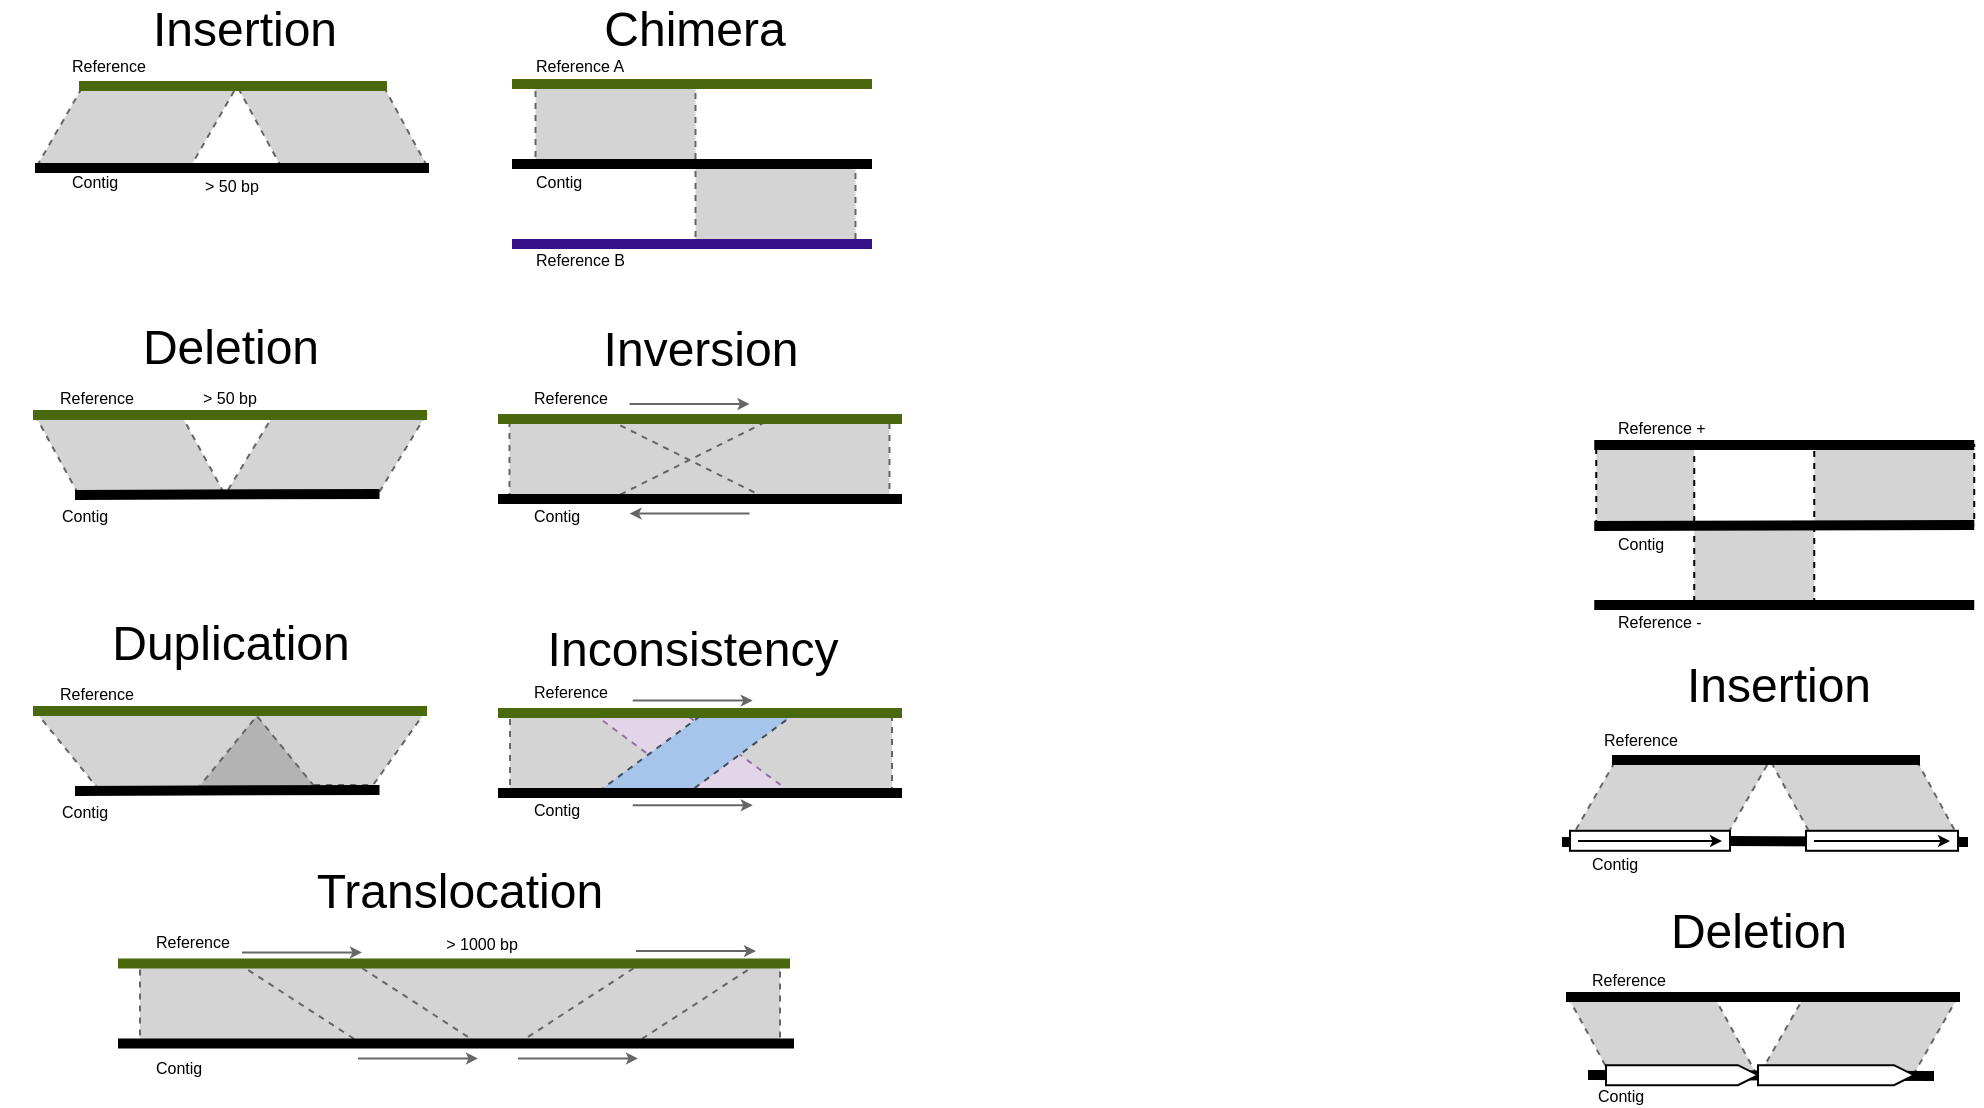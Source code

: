 <mxfile version="14.6.13" type="github">
  <diagram id="he2Oa29YfT0aPHqa_ObK" name="Page-1">
    <mxGraphModel dx="981" dy="528" grid="0" gridSize="10" guides="1" tooltips="1" connect="1" arrows="1" fold="1" page="1" pageScale="1" pageWidth="827" pageHeight="1169" math="0" shadow="0">
      <root>
        <mxCell id="0" />
        <mxCell id="1" parent="0" />
        <mxCell id="wiGD63AvM6oCa6fRVpSF-25" value="" style="shape=parallelogram;html=1;strokeWidth=1;perimeter=parallelogramPerimeter;whiteSpace=wrap;rounded=0;arcSize=12;size=0.23;direction=west;flipV=1;strokeColor=#666666;fontColor=#333333;dashed=1;fillColor=#D4D4D4;rotation=-180;" parent="1" vertex="1">
          <mxGeometry x="848" y="543.48" width="95" height="40" as="geometry" />
        </mxCell>
        <mxCell id="wiGD63AvM6oCa6fRVpSF-24" value="" style="shape=parallelogram;html=1;strokeWidth=1;perimeter=parallelogramPerimeter;whiteSpace=wrap;rounded=0;arcSize=12;size=0.23;dashed=1;strokeColor=#666666;fontColor=#333333;fillColor=#D4D4D4;rotation=-180;" parent="1" vertex="1">
          <mxGeometry x="943" y="543.48" width="100" height="40" as="geometry" />
        </mxCell>
        <mxCell id="wiGD63AvM6oCa6fRVpSF-46" value="" style="endArrow=none;html=1;strokeWidth=5;endFill=0;startArrow=none;startFill=0;" parent="1" edge="1">
          <mxGeometry width="50" height="50" relative="1" as="geometry">
            <mxPoint x="858" y="582.5" as="sourcePoint" />
            <mxPoint x="1031" y="583" as="targetPoint" />
          </mxGeometry>
        </mxCell>
        <mxCell id="wiGD63AvM6oCa6fRVpSF-18" value="" style="shape=parallelogram;html=1;strokeWidth=1;perimeter=parallelogramPerimeter;whiteSpace=wrap;rounded=0;arcSize=12;size=0.23;direction=west;flipV=1;strokeColor=#666666;fontColor=#333333;dashed=1;fillColor=#D4D4D4;" parent="1" vertex="1">
          <mxGeometry x="949" y="425" width="95" height="40" as="geometry" />
        </mxCell>
        <mxCell id="wiGD63AvM6oCa6fRVpSF-17" value="" style="shape=parallelogram;html=1;strokeWidth=1;perimeter=parallelogramPerimeter;whiteSpace=wrap;rounded=0;arcSize=12;size=0.23;dashed=1;strokeColor=#666666;fontColor=#333333;fillColor=#D4D4D4;" parent="1" vertex="1">
          <mxGeometry x="849" y="425" width="100" height="40" as="geometry" />
        </mxCell>
        <mxCell id="wiGD63AvM6oCa6fRVpSF-45" value="" style="endArrow=none;html=1;strokeWidth=5;endFill=0;startArrow=none;startFill=0;" parent="1" source="wiGD63AvM6oCa6fRVpSF-47" edge="1">
          <mxGeometry width="50" height="50" relative="1" as="geometry">
            <mxPoint x="845" y="466" as="sourcePoint" />
            <mxPoint x="1048" y="466" as="targetPoint" />
          </mxGeometry>
        </mxCell>
        <mxCell id="VFNK4dtrWuoo22k0zwRy-71" value="" style="rounded=0;whiteSpace=wrap;html=1;dashed=1;fontSize=8;strokeWidth=1;fillColor=#D4D4D4;align=left;" parent="1" vertex="1">
          <mxGeometry x="971.12" y="267.52" width="80" height="40" as="geometry" />
        </mxCell>
        <mxCell id="VFNK4dtrWuoo22k0zwRy-52" value="" style="rounded=0;whiteSpace=wrap;html=1;dashed=1;fontSize=8;strokeWidth=1;fillColor=#D4D4D4;align=left;strokeColor=#666666;" parent="1" vertex="1">
          <mxGeometry x="411.75" y="127.48" width="80" height="40" as="geometry" />
        </mxCell>
        <mxCell id="VFNK4dtrWuoo22k0zwRy-51" value="" style="rounded=0;whiteSpace=wrap;html=1;dashed=1;fontSize=8;strokeWidth=1;fillColor=#D4D4D4;align=left;strokeColor=#666666;" parent="1" vertex="1">
          <mxGeometry x="331.75" y="87.48" width="80" height="40" as="geometry" />
        </mxCell>
        <mxCell id="VFNK4dtrWuoo22k0zwRy-49" value="&lt;font style=&quot;font-size: 24px&quot;&gt;Chimera&lt;/font&gt;" style="text;html=1;strokeColor=none;fillColor=none;align=center;verticalAlign=middle;whiteSpace=wrap;rounded=0;" parent="1" vertex="1">
          <mxGeometry x="350" y="50" width="122.5" height="20" as="geometry" />
        </mxCell>
        <mxCell id="VFNK4dtrWuoo22k0zwRy-50" value="" style="endArrow=none;html=1;strokeWidth=5;endFill=0;startArrow=none;startFill=0;" parent="1" edge="1">
          <mxGeometry width="50" height="50" relative="1" as="geometry">
            <mxPoint x="320" y="127" as="sourcePoint" />
            <mxPoint x="500" y="127" as="targetPoint" />
          </mxGeometry>
        </mxCell>
        <mxCell id="VFNK4dtrWuoo22k0zwRy-53" value="" style="endArrow=none;html=1;strokeWidth=5;endFill=0;startArrow=none;startFill=0;targetPerimeterSpacing=1;rounded=1;strokeColor=#4A690C;" parent="1" edge="1">
          <mxGeometry width="50" height="50" relative="1" as="geometry">
            <mxPoint x="320" y="87" as="sourcePoint" />
            <mxPoint x="500" y="87" as="targetPoint" />
          </mxGeometry>
        </mxCell>
        <mxCell id="VFNK4dtrWuoo22k0zwRy-54" value="" style="endArrow=none;html=1;strokeWidth=5;endFill=0;startArrow=none;startFill=0;targetPerimeterSpacing=1;rounded=1;strokeColor=#38108A;" parent="1" edge="1">
          <mxGeometry width="50" height="50" relative="1" as="geometry">
            <mxPoint x="320" y="167" as="sourcePoint" />
            <mxPoint x="500" y="167" as="targetPoint" />
          </mxGeometry>
        </mxCell>
        <mxCell id="VFNK4dtrWuoo22k0zwRy-66" value="" style="rounded=0;whiteSpace=wrap;html=1;dashed=1;fontSize=8;strokeWidth=1;fillColor=#D4D4D4;align=left;" parent="1" vertex="1">
          <mxGeometry x="911.12" y="308" width="60" height="40" as="geometry" />
        </mxCell>
        <mxCell id="VFNK4dtrWuoo22k0zwRy-67" value="" style="rounded=0;whiteSpace=wrap;html=1;dashed=1;fontSize=8;strokeWidth=1;fillColor=#D4D4D4;align=left;" parent="1" vertex="1">
          <mxGeometry x="862.12" y="268" width="49" height="40" as="geometry" />
        </mxCell>
        <mxCell id="VFNK4dtrWuoo22k0zwRy-68" value="" style="endArrow=none;html=1;strokeWidth=5;endFill=0;startArrow=none;startFill=0;" parent="1" edge="1">
          <mxGeometry width="50" height="50" relative="1" as="geometry">
            <mxPoint x="861.12" y="308.0" as="sourcePoint" />
            <mxPoint x="1051.12" y="307.52" as="targetPoint" />
          </mxGeometry>
        </mxCell>
        <mxCell id="VFNK4dtrWuoo22k0zwRy-69" value="" style="endArrow=none;html=1;strokeWidth=5;endFill=0;startArrow=none;startFill=0;targetPerimeterSpacing=1;rounded=1;" parent="1" edge="1">
          <mxGeometry width="50" height="50" relative="1" as="geometry">
            <mxPoint x="861.12" y="267.52" as="sourcePoint" />
            <mxPoint x="1051.12" y="267.52" as="targetPoint" />
          </mxGeometry>
        </mxCell>
        <mxCell id="VFNK4dtrWuoo22k0zwRy-70" value="" style="endArrow=none;html=1;strokeWidth=5;endFill=0;startArrow=none;startFill=0;targetPerimeterSpacing=1;rounded=1;" parent="1" edge="1">
          <mxGeometry width="50" height="50" relative="1" as="geometry">
            <mxPoint x="861.12" y="347.52" as="sourcePoint" />
            <mxPoint x="1051.12" y="347.52" as="targetPoint" />
          </mxGeometry>
        </mxCell>
        <mxCell id="wiGD63AvM6oCa6fRVpSF-1" value="Contig" style="text;html=1;strokeColor=none;fillColor=none;align=left;verticalAlign=middle;whiteSpace=wrap;rounded=0;dashed=1;fontSize=8;" parent="1" vertex="1">
          <mxGeometry x="330" y="131" width="33.75" height="10" as="geometry" />
        </mxCell>
        <mxCell id="wiGD63AvM6oCa6fRVpSF-2" value="Reference A" style="text;html=1;strokeColor=none;fillColor=none;align=left;verticalAlign=middle;whiteSpace=wrap;rounded=0;dashed=1;fontSize=8;" parent="1" vertex="1">
          <mxGeometry x="330" y="73" width="57.5" height="10" as="geometry" />
        </mxCell>
        <mxCell id="wiGD63AvM6oCa6fRVpSF-3" value="Reference B" style="text;html=1;strokeColor=none;fillColor=none;align=left;verticalAlign=middle;whiteSpace=wrap;rounded=0;dashed=1;fontSize=8;" parent="1" vertex="1">
          <mxGeometry x="330" y="170.0" width="57.5" height="10" as="geometry" />
        </mxCell>
        <mxCell id="wiGD63AvM6oCa6fRVpSF-4" value="Reference +" style="text;html=1;strokeColor=none;fillColor=none;align=left;verticalAlign=middle;whiteSpace=wrap;rounded=0;dashed=1;fontSize=8;" parent="1" vertex="1">
          <mxGeometry x="871.12" y="254.48" width="57.5" height="10" as="geometry" />
        </mxCell>
        <mxCell id="wiGD63AvM6oCa6fRVpSF-5" value="Reference -" style="text;html=1;strokeColor=none;fillColor=none;align=left;verticalAlign=middle;whiteSpace=wrap;rounded=0;dashed=1;fontSize=8;" parent="1" vertex="1">
          <mxGeometry x="871.12" y="350.52" width="57.5" height="10" as="geometry" />
        </mxCell>
        <mxCell id="wiGD63AvM6oCa6fRVpSF-6" value="Contig" style="text;html=1;strokeColor=none;fillColor=none;align=left;verticalAlign=middle;whiteSpace=wrap;rounded=0;dashed=1;fontSize=8;" parent="1" vertex="1">
          <mxGeometry x="871.12" y="311.52" width="33.75" height="10" as="geometry" />
        </mxCell>
        <mxCell id="wiGD63AvM6oCa6fRVpSF-16" value="&lt;font style=&quot;font-size: 24px&quot;&gt;Insertion&lt;/font&gt;" style="text;html=1;strokeColor=none;fillColor=none;align=center;verticalAlign=middle;whiteSpace=wrap;rounded=0;" parent="1" vertex="1">
          <mxGeometry x="891.75" y="378" width="122.5" height="20" as="geometry" />
        </mxCell>
        <mxCell id="wiGD63AvM6oCa6fRVpSF-19" value="" style="endArrow=none;html=1;strokeWidth=5;endFill=0;startArrow=none;startFill=0;targetPerimeterSpacing=1;rounded=1;" parent="1" edge="1">
          <mxGeometry width="50" height="50" relative="1" as="geometry">
            <mxPoint x="870" y="425" as="sourcePoint" />
            <mxPoint x="1024" y="425" as="targetPoint" />
          </mxGeometry>
        </mxCell>
        <mxCell id="wiGD63AvM6oCa6fRVpSF-21" value="Reference" style="text;html=1;strokeColor=none;fillColor=none;align=left;verticalAlign=middle;whiteSpace=wrap;rounded=0;dashed=1;fontSize=8;" parent="1" vertex="1">
          <mxGeometry x="864" y="410" width="47.5" height="10" as="geometry" />
        </mxCell>
        <mxCell id="wiGD63AvM6oCa6fRVpSF-22" value="Contig" style="text;html=1;strokeColor=none;fillColor=none;align=left;verticalAlign=middle;whiteSpace=wrap;rounded=0;dashed=1;fontSize=8;" parent="1" vertex="1">
          <mxGeometry x="858" y="472" width="30" height="10" as="geometry" />
        </mxCell>
        <mxCell id="wiGD63AvM6oCa6fRVpSF-23" value="&lt;font style=&quot;font-size: 24px&quot;&gt;Deletion&lt;/font&gt;" style="text;html=1;strokeColor=none;fillColor=none;align=center;verticalAlign=middle;whiteSpace=wrap;rounded=0;" parent="1" vertex="1">
          <mxGeometry x="881.75" y="500.96" width="122.5" height="20" as="geometry" />
        </mxCell>
        <mxCell id="wiGD63AvM6oCa6fRVpSF-26" value="" style="endArrow=none;html=1;strokeWidth=5;endFill=0;startArrow=none;startFill=0;" parent="1" edge="1">
          <mxGeometry width="50" height="50" relative="1" as="geometry">
            <mxPoint x="847" y="543.48" as="sourcePoint" />
            <mxPoint x="1044" y="543.48" as="targetPoint" />
          </mxGeometry>
        </mxCell>
        <mxCell id="wiGD63AvM6oCa6fRVpSF-27" value="Reference" style="text;html=1;strokeColor=none;fillColor=none;align=left;verticalAlign=middle;whiteSpace=wrap;rounded=0;dashed=1;fontSize=8;" parent="1" vertex="1">
          <mxGeometry x="858" y="530.48" width="40" height="10" as="geometry" />
        </mxCell>
        <mxCell id="wiGD63AvM6oCa6fRVpSF-29" value="Contig" style="text;html=1;strokeColor=none;fillColor=none;align=left;verticalAlign=middle;whiteSpace=wrap;rounded=0;dashed=1;fontSize=8;" parent="1" vertex="1">
          <mxGeometry x="861.12" y="587.6" width="33.75" height="10" as="geometry" />
        </mxCell>
        <mxCell id="wiGD63AvM6oCa6fRVpSF-41" value="" style="html=1;shadow=0;dashed=0;align=center;verticalAlign=middle;shape=mxgraph.arrows2.arrow;dy=0;dx=10;notch=0;" parent="1" vertex="1">
          <mxGeometry x="867" y="577.6" width="76" height="10" as="geometry" />
        </mxCell>
        <mxCell id="wiGD63AvM6oCa6fRVpSF-43" value="" style="html=1;shadow=0;dashed=0;align=center;verticalAlign=middle;shape=mxgraph.arrows2.arrow;dy=0;dx=10;notch=0;" parent="1" vertex="1">
          <mxGeometry x="943" y="577.6" width="78" height="10" as="geometry" />
        </mxCell>
        <mxCell id="wiGD63AvM6oCa6fRVpSF-44" value="" style="endArrow=none;html=1;strokeWidth=5;endFill=0;startArrow=none;startFill=0;" parent="1" source="wiGD63AvM6oCa6fRVpSF-41" target="wiGD63AvM6oCa6fRVpSF-43" edge="1">
          <mxGeometry width="50" height="50" relative="1" as="geometry">
            <mxPoint x="943" y="582.721" as="sourcePoint" />
            <mxPoint x="1031" y="583" as="targetPoint" />
          </mxGeometry>
        </mxCell>
        <mxCell id="wiGD63AvM6oCa6fRVpSF-47" value="" style="rounded=0;whiteSpace=wrap;html=1;" parent="1" vertex="1">
          <mxGeometry x="849" y="460.4" width="80" height="10" as="geometry" />
        </mxCell>
        <mxCell id="wiGD63AvM6oCa6fRVpSF-48" value="" style="endArrow=none;html=1;strokeWidth=5;endFill=0;startArrow=none;startFill=0;" parent="1" target="wiGD63AvM6oCa6fRVpSF-47" edge="1">
          <mxGeometry width="50" height="50" relative="1" as="geometry">
            <mxPoint x="845" y="466" as="sourcePoint" />
            <mxPoint x="1048" y="466" as="targetPoint" />
          </mxGeometry>
        </mxCell>
        <mxCell id="wiGD63AvM6oCa6fRVpSF-51" value="" style="endArrow=classic;html=1;entryX=0.9;entryY=0.46;entryDx=0;entryDy=0;entryPerimeter=0;endFill=1;endSize=3;" parent="1" edge="1">
          <mxGeometry width="50" height="50" relative="1" as="geometry">
            <mxPoint x="853" y="465.5" as="sourcePoint" />
            <mxPoint x="925" y="465.5" as="targetPoint" />
          </mxGeometry>
        </mxCell>
        <mxCell id="wiGD63AvM6oCa6fRVpSF-52" value="" style="rounded=0;whiteSpace=wrap;html=1;" parent="1" vertex="1">
          <mxGeometry x="967" y="460.4" width="76" height="10" as="geometry" />
        </mxCell>
        <mxCell id="wiGD63AvM6oCa6fRVpSF-53" value="" style="endArrow=classic;html=1;entryX=0.9;entryY=0.46;entryDx=0;entryDy=0;entryPerimeter=0;endFill=1;endSize=3;" parent="1" edge="1">
          <mxGeometry width="50" height="50" relative="1" as="geometry">
            <mxPoint x="971" y="465.5" as="sourcePoint" />
            <mxPoint x="1039" y="465.5" as="targetPoint" />
          </mxGeometry>
        </mxCell>
        <mxCell id="ixpo_LNdE5r7v7pgXRcQ-5" value="" style="group" vertex="1" connectable="0" parent="1">
          <mxGeometry x="123" y="481" width="338" height="103.23" as="geometry" />
        </mxCell>
        <mxCell id="wiGD63AvM6oCa6fRVpSF-59" value="&lt;font style=&quot;font-size: 24px&quot;&gt;Translocation&lt;/font&gt;" style="text;html=1;strokeColor=none;fillColor=none;align=center;verticalAlign=middle;whiteSpace=wrap;rounded=0;" parent="ixpo_LNdE5r7v7pgXRcQ-5" vertex="1">
          <mxGeometry x="91" width="160" height="20" as="geometry" />
        </mxCell>
        <mxCell id="ixpo_LNdE5r7v7pgXRcQ-4" value="" style="group" vertex="1" connectable="0" parent="ixpo_LNdE5r7v7pgXRcQ-5">
          <mxGeometry y="25.71" width="338" height="77.52" as="geometry" />
        </mxCell>
        <mxCell id="wiGD63AvM6oCa6fRVpSF-72" value="" style="rounded=0;whiteSpace=wrap;html=1;dashed=1;fontSize=8;strokeWidth=1;fillColor=#D4D4D4;align=left;strokeColor=#666666;" parent="ixpo_LNdE5r7v7pgXRcQ-4" vertex="1">
          <mxGeometry x="11" y="20" width="320" height="40" as="geometry" />
        </mxCell>
        <mxCell id="wiGD63AvM6oCa6fRVpSF-71" value="" style="shape=parallelogram;html=1;strokeWidth=1;perimeter=parallelogramPerimeter;whiteSpace=wrap;rounded=0;arcSize=12;size=0.513;direction=west;flipV=1;fontColor=#333333;dashed=1;fillColor=#D4D4D4;strokeColor=#666666;flipH=1;" parent="ixpo_LNdE5r7v7pgXRcQ-4" vertex="1">
          <mxGeometry x="200" y="20" width="120" height="40" as="geometry" />
        </mxCell>
        <mxCell id="wiGD63AvM6oCa6fRVpSF-70" value="" style="shape=parallelogram;html=1;strokeWidth=1;perimeter=parallelogramPerimeter;whiteSpace=wrap;rounded=0;arcSize=12;size=0.513;direction=west;flipV=1;fontColor=#333333;dashed=1;fillColor=#D4D4D4;strokeColor=#666666;" parent="ixpo_LNdE5r7v7pgXRcQ-4" vertex="1">
          <mxGeometry x="60" y="20" width="120" height="40" as="geometry" />
        </mxCell>
        <mxCell id="wiGD63AvM6oCa6fRVpSF-61" value="Reference" style="text;html=1;strokeColor=none;fillColor=none;align=left;verticalAlign=middle;whiteSpace=wrap;rounded=0;dashed=1;fontSize=8;" parent="ixpo_LNdE5r7v7pgXRcQ-4" vertex="1">
          <mxGeometry x="16.75" y="4.52" width="40" height="10" as="geometry" />
        </mxCell>
        <mxCell id="wiGD63AvM6oCa6fRVpSF-62" value="" style="endArrow=none;html=1;strokeWidth=5;endFill=0;startArrow=none;startFill=0;" parent="ixpo_LNdE5r7v7pgXRcQ-4" edge="1">
          <mxGeometry width="50" height="50" relative="1" as="geometry">
            <mxPoint x="56.75" y="60.32" as="sourcePoint" />
            <mxPoint x="56.75" y="60.32" as="targetPoint" />
          </mxGeometry>
        </mxCell>
        <mxCell id="wiGD63AvM6oCa6fRVpSF-63" value="Contig" style="text;html=1;strokeColor=none;fillColor=none;align=left;verticalAlign=middle;whiteSpace=wrap;rounded=0;dashed=1;fontSize=8;" parent="ixpo_LNdE5r7v7pgXRcQ-4" vertex="1">
          <mxGeometry x="16.75" y="67.52" width="33.75" height="10" as="geometry" />
        </mxCell>
        <mxCell id="wiGD63AvM6oCa6fRVpSF-66" value="" style="endArrow=none;html=1;strokeWidth=5;endFill=0;startArrow=none;startFill=0;" parent="ixpo_LNdE5r7v7pgXRcQ-4" edge="1">
          <mxGeometry width="50" height="50" relative="1" as="geometry">
            <mxPoint y="60.0" as="sourcePoint" />
            <mxPoint x="338" y="60.02" as="targetPoint" />
          </mxGeometry>
        </mxCell>
        <mxCell id="wiGD63AvM6oCa6fRVpSF-67" value="" style="endArrow=none;html=1;strokeWidth=5;endFill=0;startArrow=none;startFill=0;strokeColor=#4A690C;" parent="ixpo_LNdE5r7v7pgXRcQ-4" edge="1">
          <mxGeometry width="50" height="50" relative="1" as="geometry">
            <mxPoint y="20.0" as="sourcePoint" />
            <mxPoint x="336" y="20.02" as="targetPoint" />
          </mxGeometry>
        </mxCell>
        <mxCell id="wiGD63AvM6oCa6fRVpSF-73" value="" style="endArrow=classic;html=1;endSize=3;strokeColor=#666666;" parent="ixpo_LNdE5r7v7pgXRcQ-4" edge="1">
          <mxGeometry width="50" height="50" relative="1" as="geometry">
            <mxPoint x="62" y="14.52" as="sourcePoint" />
            <mxPoint x="122" y="14.52" as="targetPoint" />
          </mxGeometry>
        </mxCell>
        <mxCell id="wiGD63AvM6oCa6fRVpSF-74" value="" style="endArrow=classic;html=1;endSize=3;strokeColor=#666666;" parent="ixpo_LNdE5r7v7pgXRcQ-4" edge="1">
          <mxGeometry width="50" height="50" relative="1" as="geometry">
            <mxPoint x="120" y="67.52" as="sourcePoint" />
            <mxPoint x="180" y="67.52" as="targetPoint" />
          </mxGeometry>
        </mxCell>
        <mxCell id="wiGD63AvM6oCa6fRVpSF-75" value="" style="endArrow=classic;html=1;endSize=3;strokeColor=#666666;" parent="ixpo_LNdE5r7v7pgXRcQ-4" edge="1">
          <mxGeometry width="50" height="50" relative="1" as="geometry">
            <mxPoint x="200" y="67.52" as="sourcePoint" />
            <mxPoint x="260" y="67.52" as="targetPoint" />
          </mxGeometry>
        </mxCell>
        <mxCell id="wiGD63AvM6oCa6fRVpSF-77" value="" style="endArrow=classic;html=1;endSize=3;strokeColor=#666666;" parent="ixpo_LNdE5r7v7pgXRcQ-4" edge="1">
          <mxGeometry width="50" height="50" relative="1" as="geometry">
            <mxPoint x="259" y="13.85" as="sourcePoint" />
            <mxPoint x="319" y="13.85" as="targetPoint" />
          </mxGeometry>
        </mxCell>
        <mxCell id="ixpo_LNdE5r7v7pgXRcQ-3" value="&amp;gt; 1000 bp" style="text;html=1;strokeColor=none;fillColor=none;align=center;verticalAlign=middle;whiteSpace=wrap;rounded=0;fontSize=8;" vertex="1" parent="ixpo_LNdE5r7v7pgXRcQ-4">
          <mxGeometry x="162" width="40" height="20" as="geometry" />
        </mxCell>
        <mxCell id="ixpo_LNdE5r7v7pgXRcQ-20" value="" style="group" vertex="1" connectable="0" parent="1">
          <mxGeometry x="64" y="209" width="230" height="98.44" as="geometry" />
        </mxCell>
        <mxCell id="VFNK4dtrWuoo22k0zwRy-35" value="&lt;font style=&quot;font-size: 24px&quot;&gt;Deletion&lt;/font&gt;" style="text;html=1;strokeColor=none;fillColor=none;align=center;verticalAlign=middle;whiteSpace=wrap;rounded=0;" parent="ixpo_LNdE5r7v7pgXRcQ-20" vertex="1">
          <mxGeometry x="53.75" width="122.5" height="20" as="geometry" />
        </mxCell>
        <mxCell id="VFNK4dtrWuoo22k0zwRy-42" value="" style="group;rotation=-180;align=left;" parent="ixpo_LNdE5r7v7pgXRcQ-20" vertex="1" connectable="0">
          <mxGeometry y="30.44" width="230" height="68" as="geometry" />
        </mxCell>
        <mxCell id="VFNK4dtrWuoo22k0zwRy-36" value="" style="shape=parallelogram;html=1;strokeWidth=1;perimeter=parallelogramPerimeter;whiteSpace=wrap;rounded=0;arcSize=12;size=0.241;dashed=1;strokeColor=#666666;fontColor=#333333;fillColor=#D4D4D4;rotation=-180;" parent="VFNK4dtrWuoo22k0zwRy-42" vertex="1">
          <mxGeometry x="112.5" y="13" width="100.5" height="40" as="geometry" />
        </mxCell>
        <mxCell id="VFNK4dtrWuoo22k0zwRy-37" value="" style="shape=parallelogram;html=1;strokeWidth=1;perimeter=parallelogramPerimeter;whiteSpace=wrap;rounded=0;arcSize=12;size=0.23;direction=west;flipV=1;strokeColor=#666666;fontColor=#333333;dashed=1;fillColor=#D4D4D4;rotation=-180;" parent="VFNK4dtrWuoo22k0zwRy-42" vertex="1">
          <mxGeometry x="17.5" y="13" width="95" height="40" as="geometry" />
        </mxCell>
        <mxCell id="VFNK4dtrWuoo22k0zwRy-45" value="" style="endArrow=none;html=1;strokeWidth=5;endFill=0;startArrow=none;startFill=0;strokeColor=#4A690C;" parent="VFNK4dtrWuoo22k0zwRy-42" edge="1">
          <mxGeometry width="50" height="50" relative="1" as="geometry">
            <mxPoint x="16.5" y="13" as="sourcePoint" />
            <mxPoint x="213.5" y="13" as="targetPoint" />
          </mxGeometry>
        </mxCell>
        <mxCell id="VFNK4dtrWuoo22k0zwRy-46" value="Reference" style="text;html=1;strokeColor=none;fillColor=none;align=left;verticalAlign=middle;whiteSpace=wrap;rounded=0;dashed=1;fontSize=8;" parent="VFNK4dtrWuoo22k0zwRy-42" vertex="1">
          <mxGeometry x="27.5" y="-1.776e-15" width="40" height="10" as="geometry" />
        </mxCell>
        <mxCell id="VFNK4dtrWuoo22k0zwRy-47" value="" style="endArrow=none;html=1;strokeWidth=5;endFill=0;startArrow=none;startFill=0;" parent="VFNK4dtrWuoo22k0zwRy-42" edge="1">
          <mxGeometry width="50" height="50" relative="1" as="geometry">
            <mxPoint x="37.5" y="53.0" as="sourcePoint" />
            <mxPoint x="189.75" y="52.56" as="targetPoint" />
          </mxGeometry>
        </mxCell>
        <mxCell id="VFNK4dtrWuoo22k0zwRy-48" value="Contig" style="text;html=1;strokeColor=none;fillColor=none;align=left;verticalAlign=middle;whiteSpace=wrap;rounded=0;dashed=1;fontSize=8;" parent="VFNK4dtrWuoo22k0zwRy-42" vertex="1">
          <mxGeometry x="28.5" y="58.96" width="33.75" height="10" as="geometry" />
        </mxCell>
        <mxCell id="ixpo_LNdE5r7v7pgXRcQ-2" value="&amp;gt; 50 bp" style="text;html=1;strokeColor=none;fillColor=none;align=center;verticalAlign=middle;whiteSpace=wrap;rounded=0;fontSize=8;" vertex="1" parent="VFNK4dtrWuoo22k0zwRy-42">
          <mxGeometry x="95" y="-5" width="40" height="20" as="geometry" />
        </mxCell>
        <mxCell id="ixpo_LNdE5r7v7pgXRcQ-21" value="" style="group" vertex="1" connectable="0" parent="1">
          <mxGeometry x="64" y="357" width="230" height="126" as="geometry" />
        </mxCell>
        <mxCell id="ixpo_LNdE5r7v7pgXRcQ-22" value="&lt;font style=&quot;font-size: 24px&quot;&gt;Duplication&lt;/font&gt;" style="text;html=1;strokeColor=none;fillColor=none;align=center;verticalAlign=middle;whiteSpace=wrap;rounded=0;" vertex="1" parent="ixpo_LNdE5r7v7pgXRcQ-21">
          <mxGeometry x="53.75" width="122.5" height="20" as="geometry" />
        </mxCell>
        <mxCell id="ixpo_LNdE5r7v7pgXRcQ-23" value="" style="group;rotation=-180;align=left;" vertex="1" connectable="0" parent="ixpo_LNdE5r7v7pgXRcQ-21">
          <mxGeometry y="30.44" width="230" height="95.56" as="geometry" />
        </mxCell>
        <mxCell id="ixpo_LNdE5r7v7pgXRcQ-24" value="" style="shape=parallelogram;html=1;strokeWidth=1;perimeter=parallelogramPerimeter;whiteSpace=wrap;rounded=0;arcSize=12;size=0.241;dashed=1;strokeColor=#666666;fontColor=#333333;fillColor=#D4D4D4;rotation=-180;" vertex="1" parent="ixpo_LNdE5r7v7pgXRcQ-23">
          <mxGeometry x="103.5" y="13" width="109.5" height="37" as="geometry" />
        </mxCell>
        <mxCell id="ixpo_LNdE5r7v7pgXRcQ-25" value="" style="shape=parallelogram;html=1;strokeWidth=1;perimeter=parallelogramPerimeter;whiteSpace=wrap;rounded=0;arcSize=12;size=0.23;direction=west;flipV=1;strokeColor=#666666;fontColor=#333333;dashed=1;fillColor=#D4D4D4;rotation=-180;" vertex="1" parent="ixpo_LNdE5r7v7pgXRcQ-23">
          <mxGeometry x="17.5" y="13" width="141" height="40" as="geometry" />
        </mxCell>
        <mxCell id="ixpo_LNdE5r7v7pgXRcQ-26" value="" style="endArrow=none;html=1;strokeWidth=5;endFill=0;startArrow=none;startFill=0;strokeColor=#4A690C;" edge="1" parent="ixpo_LNdE5r7v7pgXRcQ-23">
          <mxGeometry width="50" height="50" relative="1" as="geometry">
            <mxPoint x="16.5" y="13" as="sourcePoint" />
            <mxPoint x="213.5" y="13" as="targetPoint" />
          </mxGeometry>
        </mxCell>
        <mxCell id="ixpo_LNdE5r7v7pgXRcQ-27" value="Reference" style="text;html=1;strokeColor=none;fillColor=none;align=left;verticalAlign=middle;whiteSpace=wrap;rounded=0;dashed=1;fontSize=8;" vertex="1" parent="ixpo_LNdE5r7v7pgXRcQ-23">
          <mxGeometry x="27.5" y="-1.776e-15" width="40" height="10" as="geometry" />
        </mxCell>
        <mxCell id="ixpo_LNdE5r7v7pgXRcQ-29" value="Contig" style="text;html=1;strokeColor=none;fillColor=none;align=left;verticalAlign=middle;whiteSpace=wrap;rounded=0;dashed=1;fontSize=8;" vertex="1" parent="ixpo_LNdE5r7v7pgXRcQ-23">
          <mxGeometry x="28.5" y="58.96" width="33.75" height="10" as="geometry" />
        </mxCell>
        <mxCell id="ixpo_LNdE5r7v7pgXRcQ-31" value="" style="triangle;whiteSpace=wrap;html=1;fontSize=8;rotation=-90;strokeColor=#666666;fontColor=#333333;dashed=1;fillColor=#B3B3B3;" vertex="1" parent="ixpo_LNdE5r7v7pgXRcQ-23">
          <mxGeometry x="110" y="3.89" width="36.89" height="60.11" as="geometry" />
        </mxCell>
        <mxCell id="ixpo_LNdE5r7v7pgXRcQ-28" value="" style="endArrow=none;html=1;strokeWidth=5;endFill=0;startArrow=none;startFill=0;" edge="1" parent="ixpo_LNdE5r7v7pgXRcQ-23">
          <mxGeometry width="50" height="50" relative="1" as="geometry">
            <mxPoint x="37.5" y="53.0" as="sourcePoint" />
            <mxPoint x="189.75" y="52.56" as="targetPoint" />
          </mxGeometry>
        </mxCell>
        <mxCell id="ixpo_LNdE5r7v7pgXRcQ-56" value="" style="group" vertex="1" connectable="0" parent="1">
          <mxGeometry x="81.5" y="50.0" width="197" height="98" as="geometry" />
        </mxCell>
        <mxCell id="VFNK4dtrWuoo22k0zwRy-14" value="&lt;font style=&quot;font-size: 24px&quot;&gt;Insertion&lt;/font&gt;" style="text;html=1;strokeColor=none;fillColor=none;align=center;verticalAlign=middle;whiteSpace=wrap;rounded=0;" parent="ixpo_LNdE5r7v7pgXRcQ-56" vertex="1">
          <mxGeometry x="43.5" width="122.5" height="20" as="geometry" />
        </mxCell>
        <mxCell id="VFNK4dtrWuoo22k0zwRy-27" value="" style="shape=parallelogram;html=1;strokeWidth=1;perimeter=parallelogramPerimeter;whiteSpace=wrap;rounded=0;arcSize=12;size=0.23;dashed=1;strokeColor=#666666;fontColor=#333333;fillColor=#D4D4D4;" parent="ixpo_LNdE5r7v7pgXRcQ-56" vertex="1">
          <mxGeometry x="1" y="38.0" width="100" height="40" as="geometry" />
        </mxCell>
        <mxCell id="VFNK4dtrWuoo22k0zwRy-28" value="" style="shape=parallelogram;html=1;strokeWidth=1;perimeter=parallelogramPerimeter;whiteSpace=wrap;rounded=0;arcSize=12;size=0.23;direction=west;flipV=1;fontColor=#333333;dashed=1;fillColor=#D4D4D4;strokeColor=#666666;" parent="ixpo_LNdE5r7v7pgXRcQ-56" vertex="1">
          <mxGeometry x="101" y="38.0" width="95" height="40" as="geometry" />
        </mxCell>
        <mxCell id="VFNK4dtrWuoo22k0zwRy-20" value="" style="endArrow=none;html=1;strokeWidth=5;endFill=0;startArrow=none;startFill=0;targetPerimeterSpacing=1;rounded=1;strokeColor=#4a690c;" parent="ixpo_LNdE5r7v7pgXRcQ-56" edge="1">
          <mxGeometry width="50" height="50" relative="1" as="geometry">
            <mxPoint x="22" y="38.0" as="sourcePoint" />
            <mxPoint x="176" y="38.0" as="targetPoint" />
          </mxGeometry>
        </mxCell>
        <mxCell id="VFNK4dtrWuoo22k0zwRy-21" value="" style="endArrow=none;html=1;strokeWidth=5;endFill=0;startArrow=none;startFill=0;" parent="ixpo_LNdE5r7v7pgXRcQ-56" edge="1">
          <mxGeometry width="50" height="50" relative="1" as="geometry">
            <mxPoint y="79" as="sourcePoint" />
            <mxPoint x="197" y="79" as="targetPoint" />
          </mxGeometry>
        </mxCell>
        <mxCell id="VFNK4dtrWuoo22k0zwRy-33" value="Reference" style="text;html=1;strokeColor=none;fillColor=none;align=left;verticalAlign=middle;whiteSpace=wrap;rounded=0;dashed=1;fontSize=8;" parent="ixpo_LNdE5r7v7pgXRcQ-56" vertex="1">
          <mxGeometry x="16" y="23.0" width="47.5" height="10" as="geometry" />
        </mxCell>
        <mxCell id="VFNK4dtrWuoo22k0zwRy-34" value="Contig" style="text;html=1;strokeColor=none;fillColor=none;align=left;verticalAlign=middle;whiteSpace=wrap;rounded=0;dashed=1;fontSize=8;" parent="ixpo_LNdE5r7v7pgXRcQ-56" vertex="1">
          <mxGeometry x="16" y="81" width="30" height="10" as="geometry" />
        </mxCell>
        <mxCell id="ixpo_LNdE5r7v7pgXRcQ-1" value="&amp;gt; 50 bp" style="text;html=1;strokeColor=none;fillColor=none;align=center;verticalAlign=middle;whiteSpace=wrap;rounded=0;fontSize=8;" vertex="1" parent="ixpo_LNdE5r7v7pgXRcQ-56">
          <mxGeometry x="78.5" y="78" width="40" height="20" as="geometry" />
        </mxCell>
        <mxCell id="ixpo_LNdE5r7v7pgXRcQ-57" value="" style="group" vertex="1" connectable="0" parent="1">
          <mxGeometry x="313" y="210" width="202" height="98" as="geometry" />
        </mxCell>
        <mxCell id="VFNK4dtrWuoo22k0zwRy-55" value="&lt;font style=&quot;font-size: 24px&quot;&gt;Inversion&lt;/font&gt;" style="text;html=1;strokeColor=none;fillColor=none;align=center;verticalAlign=middle;whiteSpace=wrap;rounded=0;" parent="ixpo_LNdE5r7v7pgXRcQ-57" vertex="1">
          <mxGeometry x="39.75" width="122.5" height="20" as="geometry" />
        </mxCell>
        <mxCell id="VFNK4dtrWuoo22k0zwRy-59" value="" style="rounded=0;whiteSpace=wrap;html=1;dashed=1;fontSize=8;strokeWidth=1;fillColor=#D4D4D4;align=left;strokeColor=#666666;" parent="ixpo_LNdE5r7v7pgXRcQ-57" vertex="1">
          <mxGeometry x="5.75" y="44.48" width="190" height="40" as="geometry" />
        </mxCell>
        <mxCell id="wiGD63AvM6oCa6fRVpSF-7" value="Reference" style="text;html=1;strokeColor=none;fillColor=none;align=left;verticalAlign=middle;whiteSpace=wrap;rounded=0;dashed=1;fontSize=8;" parent="ixpo_LNdE5r7v7pgXRcQ-57" vertex="1">
          <mxGeometry x="15.75" y="29" width="40" height="10" as="geometry" />
        </mxCell>
        <mxCell id="wiGD63AvM6oCa6fRVpSF-13" value="" style="endArrow=none;html=1;strokeWidth=5;endFill=0;startArrow=none;startFill=0;" parent="ixpo_LNdE5r7v7pgXRcQ-57" edge="1">
          <mxGeometry width="50" height="50" relative="1" as="geometry">
            <mxPoint x="55.75" y="84.8" as="sourcePoint" />
            <mxPoint x="55.75" y="84.8" as="targetPoint" />
          </mxGeometry>
        </mxCell>
        <mxCell id="wiGD63AvM6oCa6fRVpSF-15" value="Contig" style="text;html=1;strokeColor=none;fillColor=none;align=left;verticalAlign=middle;whiteSpace=wrap;rounded=0;dashed=1;fontSize=8;" parent="ixpo_LNdE5r7v7pgXRcQ-57" vertex="1">
          <mxGeometry x="15.75" y="88" width="33.75" height="10" as="geometry" />
        </mxCell>
        <mxCell id="wiGD63AvM6oCa6fRVpSF-55" value="" style="endArrow=none;dashed=1;html=1;endSize=3;strokeColor=#666666;" parent="ixpo_LNdE5r7v7pgXRcQ-57" edge="1">
          <mxGeometry width="50" height="50" relative="1" as="geometry">
            <mxPoint x="55.75" y="85" as="sourcePoint" />
            <mxPoint x="135.75" y="45" as="targetPoint" />
          </mxGeometry>
        </mxCell>
        <mxCell id="wiGD63AvM6oCa6fRVpSF-56" value="" style="endArrow=none;dashed=1;html=1;endSize=3;strokeColor=#666666;" parent="ixpo_LNdE5r7v7pgXRcQ-57" edge="1">
          <mxGeometry width="50" height="50" relative="1" as="geometry">
            <mxPoint x="55.75" y="45" as="sourcePoint" />
            <mxPoint x="135.75" y="85" as="targetPoint" />
          </mxGeometry>
        </mxCell>
        <mxCell id="wiGD63AvM6oCa6fRVpSF-54" value="" style="endArrow=none;html=1;strokeWidth=5;endFill=0;startArrow=none;startFill=0;" parent="ixpo_LNdE5r7v7pgXRcQ-57" edge="1">
          <mxGeometry width="50" height="50" relative="1" as="geometry">
            <mxPoint y="84.48" as="sourcePoint" />
            <mxPoint x="202" y="84.48" as="targetPoint" />
          </mxGeometry>
        </mxCell>
        <mxCell id="VFNK4dtrWuoo22k0zwRy-58" value="" style="endArrow=none;html=1;strokeWidth=5;endFill=0;startArrow=none;startFill=0;strokeColor=#4A690C;" parent="ixpo_LNdE5r7v7pgXRcQ-57" edge="1">
          <mxGeometry width="50" height="50" relative="1" as="geometry">
            <mxPoint y="44.48" as="sourcePoint" />
            <mxPoint x="202" y="44.48" as="targetPoint" />
          </mxGeometry>
        </mxCell>
        <mxCell id="wiGD63AvM6oCa6fRVpSF-57" value="" style="endArrow=classic;html=1;endSize=3;strokeColor=#666666;" parent="ixpo_LNdE5r7v7pgXRcQ-57" edge="1">
          <mxGeometry width="50" height="50" relative="1" as="geometry">
            <mxPoint x="65.75" y="37" as="sourcePoint" />
            <mxPoint x="125.75" y="37" as="targetPoint" />
          </mxGeometry>
        </mxCell>
        <mxCell id="wiGD63AvM6oCa6fRVpSF-58" value="" style="endArrow=classic;html=1;endSize=3;strokeColor=#666666;" parent="ixpo_LNdE5r7v7pgXRcQ-57" edge="1">
          <mxGeometry width="50" height="50" relative="1" as="geometry">
            <mxPoint x="125.75" y="91.81" as="sourcePoint" />
            <mxPoint x="65.75" y="91.81" as="targetPoint" />
          </mxGeometry>
        </mxCell>
        <mxCell id="ixpo_LNdE5r7v7pgXRcQ-58" value="" style="group" vertex="1" connectable="0" parent="1">
          <mxGeometry x="313" y="360" width="202" height="95" as="geometry" />
        </mxCell>
        <mxCell id="ixpo_LNdE5r7v7pgXRcQ-33" value="&lt;font style=&quot;font-size: 24px&quot;&gt;Inconsistency&lt;/font&gt;" style="text;html=1;strokeColor=none;fillColor=none;align=center;verticalAlign=middle;whiteSpace=wrap;rounded=0;" vertex="1" parent="ixpo_LNdE5r7v7pgXRcQ-58">
          <mxGeometry x="24.87" width="145" height="20" as="geometry" />
        </mxCell>
        <mxCell id="ixpo_LNdE5r7v7pgXRcQ-41" value="" style="rounded=0;whiteSpace=wrap;html=1;dashed=1;fontSize=8;strokeWidth=1;fillColor=#D4D4D4;align=left;strokeColor=#666666;" vertex="1" parent="ixpo_LNdE5r7v7pgXRcQ-58">
          <mxGeometry x="6" y="41.48" width="191" height="40" as="geometry" />
        </mxCell>
        <mxCell id="ixpo_LNdE5r7v7pgXRcQ-42" value="Reference" style="text;html=1;strokeColor=none;fillColor=none;align=left;verticalAlign=middle;whiteSpace=wrap;rounded=0;dashed=1;fontSize=8;" vertex="1" parent="ixpo_LNdE5r7v7pgXRcQ-58">
          <mxGeometry x="16" y="26" width="40" height="10" as="geometry" />
        </mxCell>
        <mxCell id="ixpo_LNdE5r7v7pgXRcQ-43" value="" style="endArrow=none;html=1;strokeWidth=5;endFill=0;startArrow=none;startFill=0;" edge="1" parent="ixpo_LNdE5r7v7pgXRcQ-58">
          <mxGeometry width="50" height="50" relative="1" as="geometry">
            <mxPoint x="56" y="81.8" as="sourcePoint" />
            <mxPoint x="56" y="81.8" as="targetPoint" />
          </mxGeometry>
        </mxCell>
        <mxCell id="ixpo_LNdE5r7v7pgXRcQ-44" value="Contig" style="text;html=1;strokeColor=none;fillColor=none;align=left;verticalAlign=middle;whiteSpace=wrap;rounded=0;dashed=1;fontSize=8;" vertex="1" parent="ixpo_LNdE5r7v7pgXRcQ-58">
          <mxGeometry x="16" y="85" width="33.75" height="10" as="geometry" />
        </mxCell>
        <mxCell id="ixpo_LNdE5r7v7pgXRcQ-52" value="" style="shape=parallelogram;html=1;strokeWidth=1;perimeter=parallelogramPerimeter;whiteSpace=wrap;rounded=0;arcSize=12;size=0.541;direction=west;flipV=1;strokeColor=#9673a6;dashed=1;rotation=-180;shadow=0;fillColor=#e1d5e7;" vertex="1" parent="ixpo_LNdE5r7v7pgXRcQ-58">
          <mxGeometry x="47.62" y="41.77" width="99.5" height="40" as="geometry" />
        </mxCell>
        <mxCell id="ixpo_LNdE5r7v7pgXRcQ-53" value="" style="shape=parallelogram;html=1;strokeWidth=1;perimeter=parallelogramPerimeter;whiteSpace=wrap;rounded=0;arcSize=12;size=0.541;direction=west;flipV=1;dashed=1;rotation=-180;shadow=0;flipH=1;fillColor=#A7C4EB;strokeColor=#414D5C;" vertex="1" parent="ixpo_LNdE5r7v7pgXRcQ-58">
          <mxGeometry x="49.37" y="41.48" width="99.5" height="40" as="geometry" />
        </mxCell>
        <mxCell id="ixpo_LNdE5r7v7pgXRcQ-54" value="" style="endArrow=classic;html=1;endSize=3;strokeColor=#666666;" edge="1" parent="ixpo_LNdE5r7v7pgXRcQ-58">
          <mxGeometry width="50" height="50" relative="1" as="geometry">
            <mxPoint x="67.37" y="35.31" as="sourcePoint" />
            <mxPoint x="127.37" y="35.31" as="targetPoint" />
          </mxGeometry>
        </mxCell>
        <mxCell id="ixpo_LNdE5r7v7pgXRcQ-55" value="" style="endArrow=classic;html=1;endSize=3;strokeColor=#666666;" edge="1" parent="ixpo_LNdE5r7v7pgXRcQ-58">
          <mxGeometry width="50" height="50" relative="1" as="geometry">
            <mxPoint x="67.37" y="87.66" as="sourcePoint" />
            <mxPoint x="127.37" y="87.66" as="targetPoint" />
          </mxGeometry>
        </mxCell>
        <mxCell id="ixpo_LNdE5r7v7pgXRcQ-49" value="" style="endArrow=none;html=1;strokeWidth=5;endFill=0;startArrow=none;startFill=0;strokeColor=#4A690C;" edge="1" parent="ixpo_LNdE5r7v7pgXRcQ-58">
          <mxGeometry width="50" height="50" relative="1" as="geometry">
            <mxPoint y="41.48" as="sourcePoint" />
            <mxPoint x="202" y="41.48" as="targetPoint" />
          </mxGeometry>
        </mxCell>
        <mxCell id="ixpo_LNdE5r7v7pgXRcQ-50" value="" style="endArrow=none;html=1;strokeWidth=5;endFill=0;startArrow=none;startFill=0;" edge="1" parent="ixpo_LNdE5r7v7pgXRcQ-58">
          <mxGeometry width="50" height="50" relative="1" as="geometry">
            <mxPoint y="81.48" as="sourcePoint" />
            <mxPoint x="202" y="81.48" as="targetPoint" />
          </mxGeometry>
        </mxCell>
      </root>
    </mxGraphModel>
  </diagram>
</mxfile>
